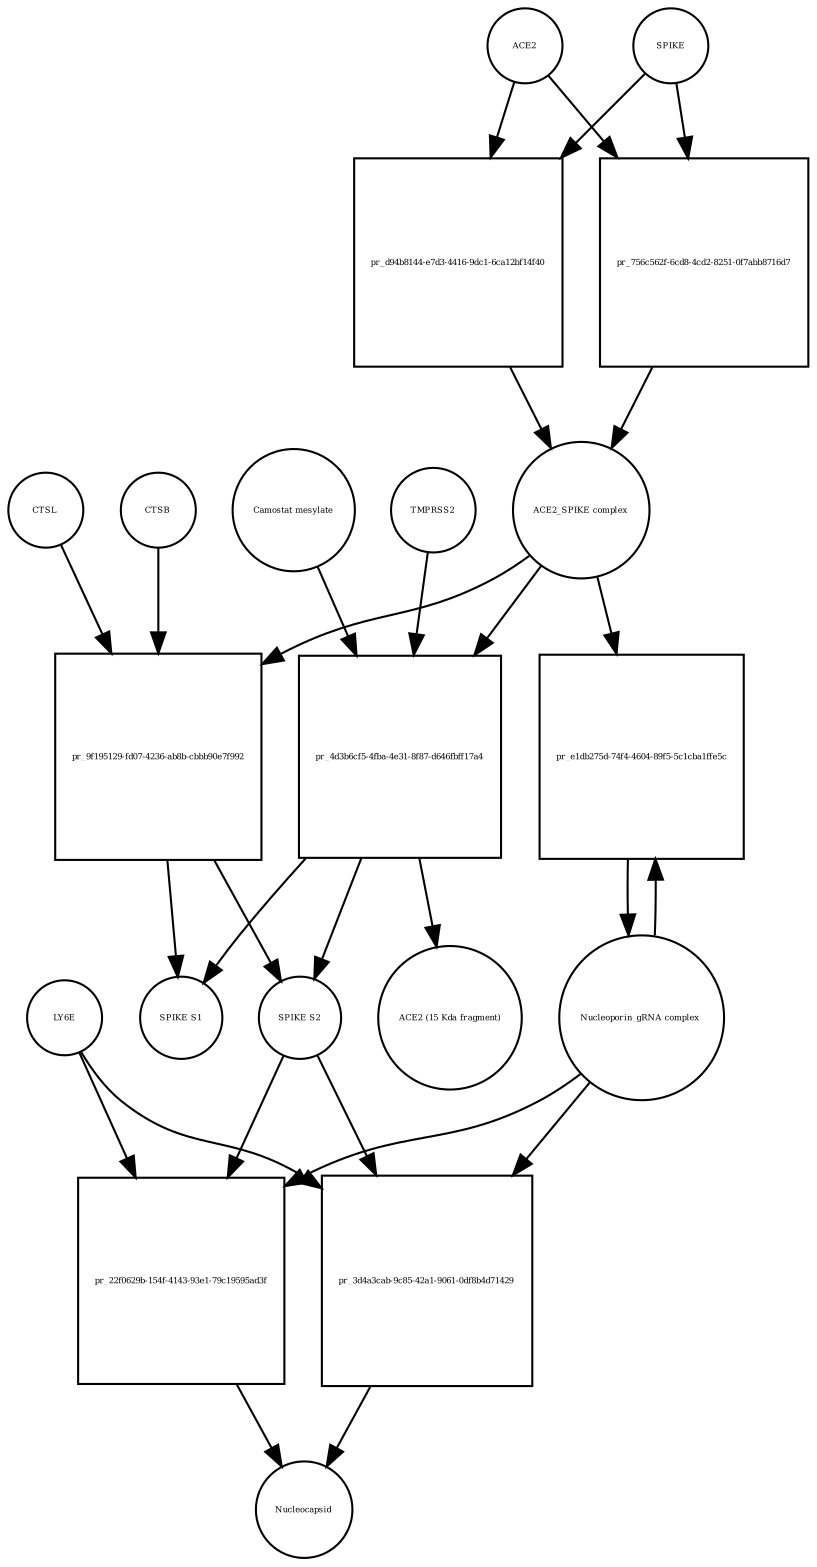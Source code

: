 strict digraph  {
ACE2 [annotation="", bipartite=0, cls=macromolecule, fontsize=4, label=ACE2, shape=circle];
"pr_d94b8144-e7d3-4416-9dc1-6ca12bf14f40" [annotation="", bipartite=1, cls=process, fontsize=4, label="pr_d94b8144-e7d3-4416-9dc1-6ca12bf14f40", shape=square];
"ACE2_SPIKE complex" [annotation="", bipartite=0, cls=complex, fontsize=4, label="ACE2_SPIKE complex", shape=circle];
SPIKE [annotation="", bipartite=0, cls="macromolecule multimer", fontsize=4, label=SPIKE, shape=circle];
"Nucleoporin_gRNA complex " [annotation="", bipartite=0, cls=complex, fontsize=4, label="Nucleoporin_gRNA complex ", shape=circle];
"pr_e1db275d-74f4-4604-89f5-5c1cba1ffe5c" [annotation="", bipartite=1, cls=process, fontsize=4, label="pr_e1db275d-74f4-4604-89f5-5c1cba1ffe5c", shape=square];
"pr_9f195129-fd07-4236-ab8b-cbbb90e7f992" [annotation="", bipartite=1, cls=process, fontsize=4, label="pr_9f195129-fd07-4236-ab8b-cbbb90e7f992", shape=square];
"SPIKE S2" [annotation="", bipartite=0, cls=macromolecule, fontsize=4, label="SPIKE S2", shape=circle];
CTSB [annotation="", bipartite=0, cls=macromolecule, fontsize=4, label=CTSB, shape=circle];
CTSL [annotation="", bipartite=0, cls=macromolecule, fontsize=4, label=CTSL, shape=circle];
"SPIKE S1" [annotation="", bipartite=0, cls=macromolecule, fontsize=4, label="SPIKE S1", shape=circle];
"pr_22f0629b-154f-4143-93e1-79c19595ad3f" [annotation="", bipartite=1, cls=process, fontsize=4, label="pr_22f0629b-154f-4143-93e1-79c19595ad3f", shape=square];
Nucleocapsid [annotation="", bipartite=0, cls=complex, fontsize=4, label=Nucleocapsid, shape=circle];
LY6E [annotation="", bipartite=0, cls=macromolecule, fontsize=4, label=LY6E, shape=circle];
"pr_4d3b6cf5-4fba-4e31-8f87-d646fbff17a4" [annotation="", bipartite=1, cls=process, fontsize=4, label="pr_4d3b6cf5-4fba-4e31-8f87-d646fbff17a4", shape=square];
TMPRSS2 [annotation="", bipartite=0, cls=macromolecule, fontsize=4, label=TMPRSS2, shape=circle];
"Camostat mesylate" [annotation="urn_miriam_pubchem.compound_2536", bipartite=0, cls="simple chemical", fontsize=4, label="Camostat mesylate", shape=circle];
"ACE2 (15 Kda fragment)" [annotation="", bipartite=0, cls=macromolecule, fontsize=4, label="ACE2 (15 Kda fragment)", shape=circle];
"pr_756c562f-6cd8-4cd2-8251-0f7abb8716d7" [annotation="", bipartite=1, cls=process, fontsize=4, label="pr_756c562f-6cd8-4cd2-8251-0f7abb8716d7", shape=square];
"pr_3d4a3cab-9c85-42a1-9061-0df8b4d71429" [annotation="", bipartite=1, cls=process, fontsize=4, label="pr_3d4a3cab-9c85-42a1-9061-0df8b4d71429", shape=square];
ACE2 -> "pr_d94b8144-e7d3-4416-9dc1-6ca12bf14f40"  [annotation="", interaction_type=consumption];
ACE2 -> "pr_756c562f-6cd8-4cd2-8251-0f7abb8716d7"  [annotation="", interaction_type=consumption];
"pr_d94b8144-e7d3-4416-9dc1-6ca12bf14f40" -> "ACE2_SPIKE complex"  [annotation="", interaction_type=production];
"ACE2_SPIKE complex" -> "pr_e1db275d-74f4-4604-89f5-5c1cba1ffe5c"  [annotation="urn_miriam_pubmed_32142651|urn_miriam_pubmed_32094589", interaction_type=stimulation];
"ACE2_SPIKE complex" -> "pr_9f195129-fd07-4236-ab8b-cbbb90e7f992"  [annotation="", interaction_type=consumption];
"ACE2_SPIKE complex" -> "pr_4d3b6cf5-4fba-4e31-8f87-d646fbff17a4"  [annotation="", interaction_type=consumption];
SPIKE -> "pr_d94b8144-e7d3-4416-9dc1-6ca12bf14f40"  [annotation="", interaction_type=consumption];
SPIKE -> "pr_756c562f-6cd8-4cd2-8251-0f7abb8716d7"  [annotation="", interaction_type=consumption];
"Nucleoporin_gRNA complex " -> "pr_e1db275d-74f4-4604-89f5-5c1cba1ffe5c"  [annotation="", interaction_type=consumption];
"Nucleoporin_gRNA complex " -> "pr_22f0629b-154f-4143-93e1-79c19595ad3f"  [annotation="", interaction_type=consumption];
"Nucleoporin_gRNA complex " -> "pr_3d4a3cab-9c85-42a1-9061-0df8b4d71429"  [annotation="", interaction_type=consumption];
"pr_e1db275d-74f4-4604-89f5-5c1cba1ffe5c" -> "Nucleoporin_gRNA complex "  [annotation="", interaction_type=production];
"pr_9f195129-fd07-4236-ab8b-cbbb90e7f992" -> "SPIKE S2"  [annotation="", interaction_type=production];
"pr_9f195129-fd07-4236-ab8b-cbbb90e7f992" -> "SPIKE S1"  [annotation="", interaction_type=production];
"SPIKE S2" -> "pr_22f0629b-154f-4143-93e1-79c19595ad3f"  [annotation="urn_miriam_doi_10.1101%2F2020.03.05.979260|urn_miriam_pubmed_32142651|urn_miriam_pubmed_32094589", interaction_type=stimulation];
"SPIKE S2" -> "pr_3d4a3cab-9c85-42a1-9061-0df8b4d71429"  [annotation="urn_miriam_doi_10.1101%2F2020.03.05.979260", interaction_type=stimulation];
CTSB -> "pr_9f195129-fd07-4236-ab8b-cbbb90e7f992"  [annotation=urn_miriam_pubmed_32142651, interaction_type=catalysis];
CTSL -> "pr_9f195129-fd07-4236-ab8b-cbbb90e7f992"  [annotation=urn_miriam_pubmed_32142651, interaction_type=catalysis];
"pr_22f0629b-154f-4143-93e1-79c19595ad3f" -> Nucleocapsid  [annotation="", interaction_type=production];
LY6E -> "pr_22f0629b-154f-4143-93e1-79c19595ad3f"  [annotation="urn_miriam_doi_10.1101%2F2020.03.05.979260|urn_miriam_pubmed_32142651|urn_miriam_pubmed_32094589", interaction_type=inhibition];
LY6E -> "pr_3d4a3cab-9c85-42a1-9061-0df8b4d71429"  [annotation="urn_miriam_doi_10.1101%2F2020.03.05.979260", interaction_type=inhibition];
"pr_4d3b6cf5-4fba-4e31-8f87-d646fbff17a4" -> "SPIKE S2"  [annotation="", interaction_type=production];
"pr_4d3b6cf5-4fba-4e31-8f87-d646fbff17a4" -> "SPIKE S1"  [annotation="", interaction_type=production];
"pr_4d3b6cf5-4fba-4e31-8f87-d646fbff17a4" -> "ACE2 (15 Kda fragment)"  [annotation="", interaction_type=production];
TMPRSS2 -> "pr_4d3b6cf5-4fba-4e31-8f87-d646fbff17a4"  [annotation="urn_miriam_pubmed_32142651|urn_miriam_pubmed_32094589|urn_miriam_pubmed_24227843", interaction_type=catalysis];
"Camostat mesylate" -> "pr_4d3b6cf5-4fba-4e31-8f87-d646fbff17a4"  [annotation="urn_miriam_pubmed_32142651|urn_miriam_pubmed_32094589|urn_miriam_pubmed_24227843", interaction_type=inhibition];
"pr_756c562f-6cd8-4cd2-8251-0f7abb8716d7" -> "ACE2_SPIKE complex"  [annotation="", interaction_type=production];
"pr_3d4a3cab-9c85-42a1-9061-0df8b4d71429" -> Nucleocapsid  [annotation="", interaction_type=production];
}
